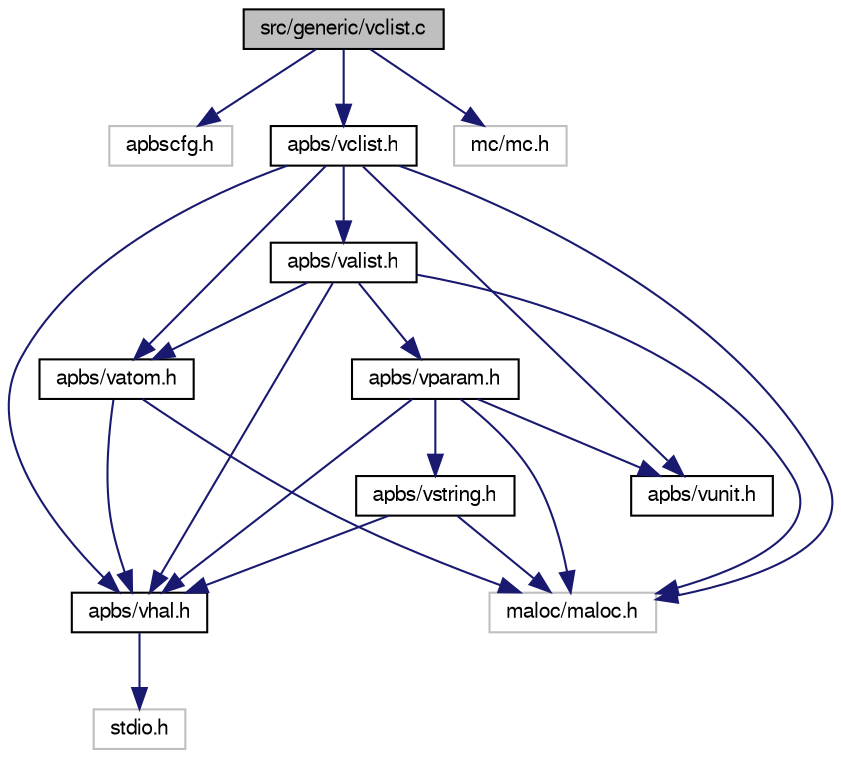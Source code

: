 digraph "src/generic/vclist.c"
{
  edge [fontname="FreeSans",fontsize="10",labelfontname="FreeSans",labelfontsize="10"];
  node [fontname="FreeSans",fontsize="10",shape=record];
  Node1 [label="src/generic/vclist.c",height=0.2,width=0.4,color="black", fillcolor="grey75", style="filled" fontcolor="black"];
  Node1 -> Node2 [color="midnightblue",fontsize="10",style="solid",fontname="FreeSans"];
  Node2 [label="apbscfg.h",height=0.2,width=0.4,color="grey75", fillcolor="white", style="filled"];
  Node1 -> Node3 [color="midnightblue",fontsize="10",style="solid",fontname="FreeSans"];
  Node3 [label="apbs/vclist.h",height=0.2,width=0.4,color="black", fillcolor="white", style="filled",URL="$vclist_8h.html",tooltip="Contains declarations for class Vclist."];
  Node3 -> Node4 [color="midnightblue",fontsize="10",style="solid",fontname="FreeSans"];
  Node4 [label="maloc/maloc.h",height=0.2,width=0.4,color="grey75", fillcolor="white", style="filled"];
  Node3 -> Node5 [color="midnightblue",fontsize="10",style="solid",fontname="FreeSans"];
  Node5 [label="apbs/vhal.h",height=0.2,width=0.4,color="black", fillcolor="white", style="filled",URL="$vhal_8h.html",tooltip="Contains generic macro definitions for APBS."];
  Node5 -> Node6 [color="midnightblue",fontsize="10",style="solid",fontname="FreeSans"];
  Node6 [label="stdio.h",height=0.2,width=0.4,color="grey75", fillcolor="white", style="filled"];
  Node3 -> Node7 [color="midnightblue",fontsize="10",style="solid",fontname="FreeSans"];
  Node7 [label="apbs/valist.h",height=0.2,width=0.4,color="black", fillcolor="white", style="filled",URL="$valist_8h.html",tooltip="Contains declarations for class Valist."];
  Node7 -> Node4 [color="midnightblue",fontsize="10",style="solid",fontname="FreeSans"];
  Node7 -> Node5 [color="midnightblue",fontsize="10",style="solid",fontname="FreeSans"];
  Node7 -> Node8 [color="midnightblue",fontsize="10",style="solid",fontname="FreeSans"];
  Node8 [label="apbs/vatom.h",height=0.2,width=0.4,color="black", fillcolor="white", style="filled",URL="$vatom_8h.html",tooltip="Contains declarations for class Vatom."];
  Node8 -> Node4 [color="midnightblue",fontsize="10",style="solid",fontname="FreeSans"];
  Node8 -> Node5 [color="midnightblue",fontsize="10",style="solid",fontname="FreeSans"];
  Node7 -> Node9 [color="midnightblue",fontsize="10",style="solid",fontname="FreeSans"];
  Node9 [label="apbs/vparam.h",height=0.2,width=0.4,color="black", fillcolor="white", style="filled",URL="$vparam_8h.html",tooltip="Contains declarations for class Vparam."];
  Node9 -> Node4 [color="midnightblue",fontsize="10",style="solid",fontname="FreeSans"];
  Node9 -> Node5 [color="midnightblue",fontsize="10",style="solid",fontname="FreeSans"];
  Node9 -> Node10 [color="midnightblue",fontsize="10",style="solid",fontname="FreeSans"];
  Node10 [label="apbs/vunit.h",height=0.2,width=0.4,color="black", fillcolor="white", style="filled",URL="$vunit_8h.html",tooltip="Contains a collection of useful constants and conversion factors."];
  Node9 -> Node11 [color="midnightblue",fontsize="10",style="solid",fontname="FreeSans"];
  Node11 [label="apbs/vstring.h",height=0.2,width=0.4,color="black", fillcolor="white", style="filled",URL="$vstring_8h.html",tooltip="Contains declarations for class Vstring."];
  Node11 -> Node4 [color="midnightblue",fontsize="10",style="solid",fontname="FreeSans"];
  Node11 -> Node5 [color="midnightblue",fontsize="10",style="solid",fontname="FreeSans"];
  Node3 -> Node8 [color="midnightblue",fontsize="10",style="solid",fontname="FreeSans"];
  Node3 -> Node10 [color="midnightblue",fontsize="10",style="solid",fontname="FreeSans"];
  Node1 -> Node12 [color="midnightblue",fontsize="10",style="solid",fontname="FreeSans"];
  Node12 [label="mc/mc.h",height=0.2,width=0.4,color="grey75", fillcolor="white", style="filled"];
}
